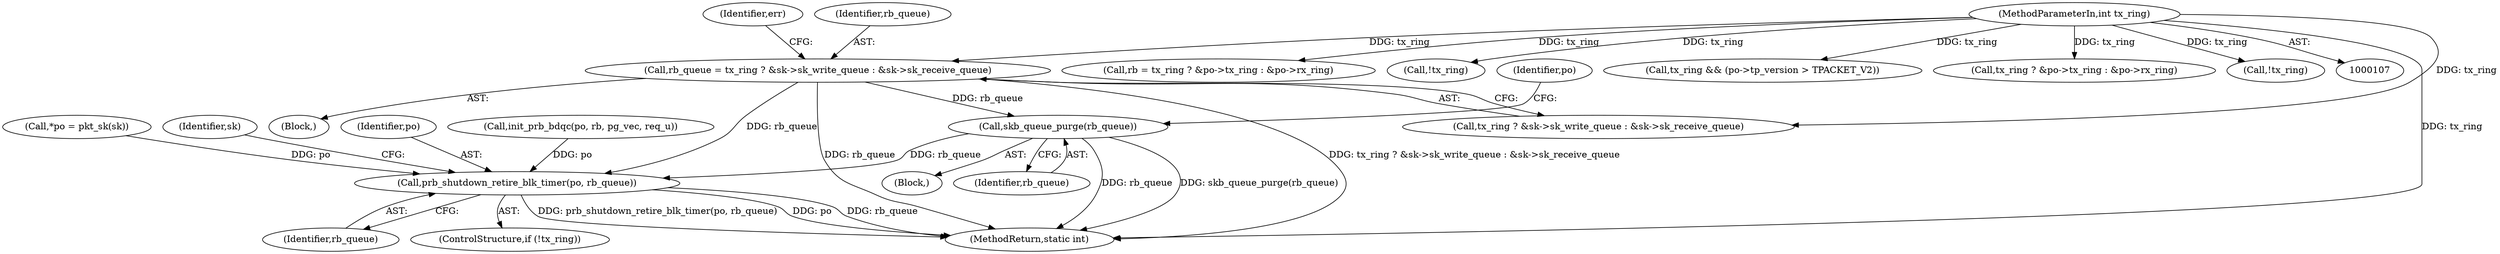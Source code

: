 digraph "0_linux_84ac7260236a49c79eede91617700174c2c19b0c@API" {
"1000169" [label="(Call,rb_queue = tx_ring ? &sk->sk_write_queue : &sk->sk_receive_queue)"];
"1000111" [label="(MethodParameterIn,int tx_ring)"];
"1000519" [label="(Call,skb_queue_purge(rb_queue))"];
"1000571" [label="(Call,prb_shutdown_retire_blk_timer(po, rb_queue))"];
"1000572" [label="(Identifier,po)"];
"1000444" [label="(Block,)"];
"1000182" [label="(Identifier,err)"];
"1000371" [label="(Call,init_prb_bdqc(po, rb, pg_vec, req_u))"];
"1000157" [label="(Call,rb = tx_ring ? &po->tx_ring : &po->rx_ring)"];
"1000111" [label="(MethodParameterIn,int tx_ring)"];
"1000171" [label="(Call,tx_ring ? &sk->sk_write_queue : &sk->sk_receive_queue)"];
"1000520" [label="(Identifier,rb_queue)"];
"1000369" [label="(Call,!tx_ring)"];
"1000118" [label="(Call,*po = pkt_sk(sk))"];
"1000169" [label="(Call,rb_queue = tx_ring ? &sk->sk_write_queue : &sk->sk_receive_queue)"];
"1000575" [label="(Identifier,sk)"];
"1000146" [label="(Call,tx_ring && (po->tp_version > TPACKET_V2))"];
"1000159" [label="(Call,tx_ring ? &po->tx_ring : &po->rx_ring)"];
"1000573" [label="(Identifier,rb_queue)"];
"1000112" [label="(Block,)"];
"1000587" [label="(MethodReturn,static int)"];
"1000525" [label="(Identifier,po)"];
"1000571" [label="(Call,prb_shutdown_retire_blk_timer(po, rb_queue))"];
"1000170" [label="(Identifier,rb_queue)"];
"1000519" [label="(Call,skb_queue_purge(rb_queue))"];
"1000569" [label="(Call,!tx_ring)"];
"1000568" [label="(ControlStructure,if (!tx_ring))"];
"1000169" -> "1000112"  [label="AST: "];
"1000169" -> "1000171"  [label="CFG: "];
"1000170" -> "1000169"  [label="AST: "];
"1000171" -> "1000169"  [label="AST: "];
"1000182" -> "1000169"  [label="CFG: "];
"1000169" -> "1000587"  [label="DDG: tx_ring ? &sk->sk_write_queue : &sk->sk_receive_queue"];
"1000169" -> "1000587"  [label="DDG: rb_queue"];
"1000111" -> "1000169"  [label="DDG: tx_ring"];
"1000169" -> "1000519"  [label="DDG: rb_queue"];
"1000169" -> "1000571"  [label="DDG: rb_queue"];
"1000111" -> "1000107"  [label="AST: "];
"1000111" -> "1000587"  [label="DDG: tx_ring"];
"1000111" -> "1000146"  [label="DDG: tx_ring"];
"1000111" -> "1000157"  [label="DDG: tx_ring"];
"1000111" -> "1000159"  [label="DDG: tx_ring"];
"1000111" -> "1000171"  [label="DDG: tx_ring"];
"1000111" -> "1000369"  [label="DDG: tx_ring"];
"1000111" -> "1000569"  [label="DDG: tx_ring"];
"1000519" -> "1000444"  [label="AST: "];
"1000519" -> "1000520"  [label="CFG: "];
"1000520" -> "1000519"  [label="AST: "];
"1000525" -> "1000519"  [label="CFG: "];
"1000519" -> "1000587"  [label="DDG: rb_queue"];
"1000519" -> "1000587"  [label="DDG: skb_queue_purge(rb_queue)"];
"1000519" -> "1000571"  [label="DDG: rb_queue"];
"1000571" -> "1000568"  [label="AST: "];
"1000571" -> "1000573"  [label="CFG: "];
"1000572" -> "1000571"  [label="AST: "];
"1000573" -> "1000571"  [label="AST: "];
"1000575" -> "1000571"  [label="CFG: "];
"1000571" -> "1000587"  [label="DDG: prb_shutdown_retire_blk_timer(po, rb_queue)"];
"1000571" -> "1000587"  [label="DDG: po"];
"1000571" -> "1000587"  [label="DDG: rb_queue"];
"1000371" -> "1000571"  [label="DDG: po"];
"1000118" -> "1000571"  [label="DDG: po"];
}
